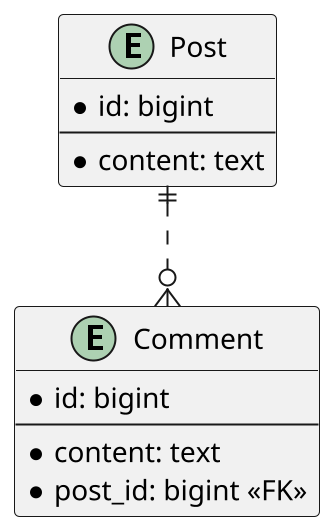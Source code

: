 @startuml
scale 2
skinparam linetype ortho

entity Post {
    *id: bigint
    --
    *content: text
}

entity Comment {
    *id: bigint
    --
    *content: text
    *post_id: bigint <<FK>>
}

Post ||..o{ Comment
@enduml
